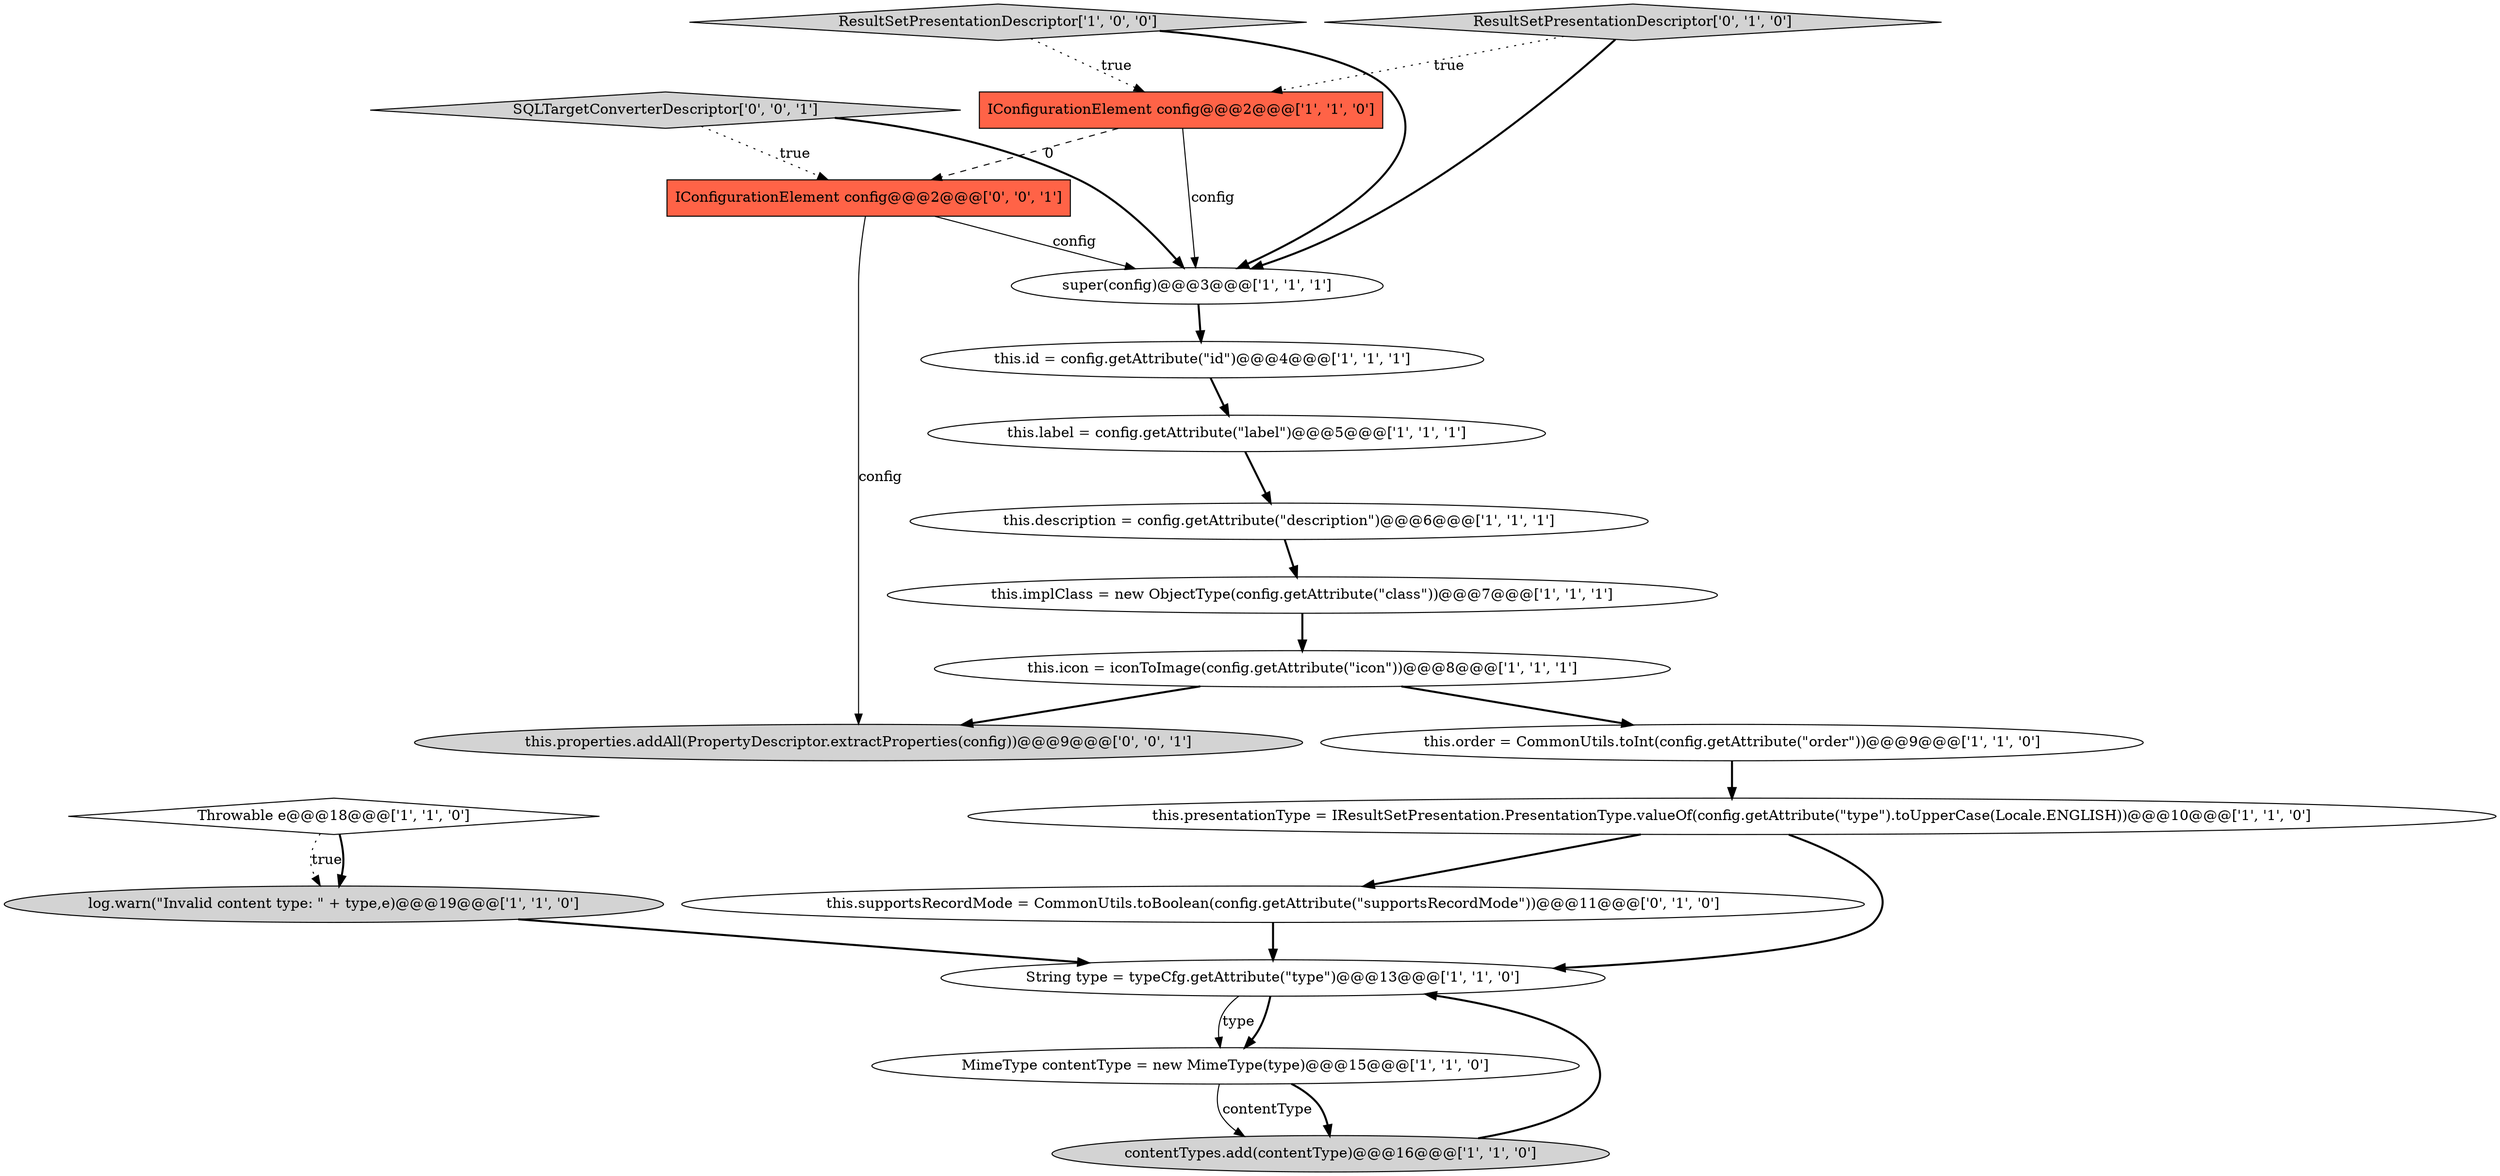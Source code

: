 digraph {
16 [style = filled, label = "ResultSetPresentationDescriptor['0', '1', '0']", fillcolor = lightgray, shape = diamond image = "AAA0AAABBB2BBB"];
0 [style = filled, label = "String type = typeCfg.getAttribute(\"type\")@@@13@@@['1', '1', '0']", fillcolor = white, shape = ellipse image = "AAA0AAABBB1BBB"];
4 [style = filled, label = "MimeType contentType = new MimeType(type)@@@15@@@['1', '1', '0']", fillcolor = white, shape = ellipse image = "AAA0AAABBB1BBB"];
14 [style = filled, label = "super(config)@@@3@@@['1', '1', '1']", fillcolor = white, shape = ellipse image = "AAA0AAABBB1BBB"];
5 [style = filled, label = "Throwable e@@@18@@@['1', '1', '0']", fillcolor = white, shape = diamond image = "AAA0AAABBB1BBB"];
7 [style = filled, label = "this.id = config.getAttribute(\"id\")@@@4@@@['1', '1', '1']", fillcolor = white, shape = ellipse image = "AAA0AAABBB1BBB"];
9 [style = filled, label = "this.label = config.getAttribute(\"label\")@@@5@@@['1', '1', '1']", fillcolor = white, shape = ellipse image = "AAA0AAABBB1BBB"];
2 [style = filled, label = "ResultSetPresentationDescriptor['1', '0', '0']", fillcolor = lightgray, shape = diamond image = "AAA0AAABBB1BBB"];
13 [style = filled, label = "log.warn(\"Invalid content type: \" + type,e)@@@19@@@['1', '1', '0']", fillcolor = lightgray, shape = ellipse image = "AAA0AAABBB1BBB"];
17 [style = filled, label = "this.properties.addAll(PropertyDescriptor.extractProperties(config))@@@9@@@['0', '0', '1']", fillcolor = lightgray, shape = ellipse image = "AAA0AAABBB3BBB"];
3 [style = filled, label = "IConfigurationElement config@@@2@@@['1', '1', '0']", fillcolor = tomato, shape = box image = "AAA0AAABBB1BBB"];
18 [style = filled, label = "SQLTargetConverterDescriptor['0', '0', '1']", fillcolor = lightgray, shape = diamond image = "AAA0AAABBB3BBB"];
11 [style = filled, label = "this.description = config.getAttribute(\"description\")@@@6@@@['1', '1', '1']", fillcolor = white, shape = ellipse image = "AAA0AAABBB1BBB"];
6 [style = filled, label = "this.implClass = new ObjectType(config.getAttribute(\"class\"))@@@7@@@['1', '1', '1']", fillcolor = white, shape = ellipse image = "AAA0AAABBB1BBB"];
10 [style = filled, label = "this.order = CommonUtils.toInt(config.getAttribute(\"order\"))@@@9@@@['1', '1', '0']", fillcolor = white, shape = ellipse image = "AAA0AAABBB1BBB"];
15 [style = filled, label = "this.supportsRecordMode = CommonUtils.toBoolean(config.getAttribute(\"supportsRecordMode\"))@@@11@@@['0', '1', '0']", fillcolor = white, shape = ellipse image = "AAA1AAABBB2BBB"];
19 [style = filled, label = "IConfigurationElement config@@@2@@@['0', '0', '1']", fillcolor = tomato, shape = box image = "AAA0AAABBB3BBB"];
12 [style = filled, label = "this.icon = iconToImage(config.getAttribute(\"icon\"))@@@8@@@['1', '1', '1']", fillcolor = white, shape = ellipse image = "AAA0AAABBB1BBB"];
8 [style = filled, label = "this.presentationType = IResultSetPresentation.PresentationType.valueOf(config.getAttribute(\"type\").toUpperCase(Locale.ENGLISH))@@@10@@@['1', '1', '0']", fillcolor = white, shape = ellipse image = "AAA0AAABBB1BBB"];
1 [style = filled, label = "contentTypes.add(contentType)@@@16@@@['1', '1', '0']", fillcolor = lightgray, shape = ellipse image = "AAA0AAABBB1BBB"];
3->19 [style = dashed, label="0"];
14->7 [style = bold, label=""];
2->3 [style = dotted, label="true"];
0->4 [style = bold, label=""];
9->11 [style = bold, label=""];
8->0 [style = bold, label=""];
13->0 [style = bold, label=""];
7->9 [style = bold, label=""];
10->8 [style = bold, label=""];
5->13 [style = dotted, label="true"];
19->17 [style = solid, label="config"];
11->6 [style = bold, label=""];
19->14 [style = solid, label="config"];
4->1 [style = bold, label=""];
5->13 [style = bold, label=""];
12->10 [style = bold, label=""];
15->0 [style = bold, label=""];
12->17 [style = bold, label=""];
16->14 [style = bold, label=""];
3->14 [style = solid, label="config"];
18->19 [style = dotted, label="true"];
6->12 [style = bold, label=""];
2->14 [style = bold, label=""];
4->1 [style = solid, label="contentType"];
18->14 [style = bold, label=""];
16->3 [style = dotted, label="true"];
8->15 [style = bold, label=""];
0->4 [style = solid, label="type"];
1->0 [style = bold, label=""];
}
